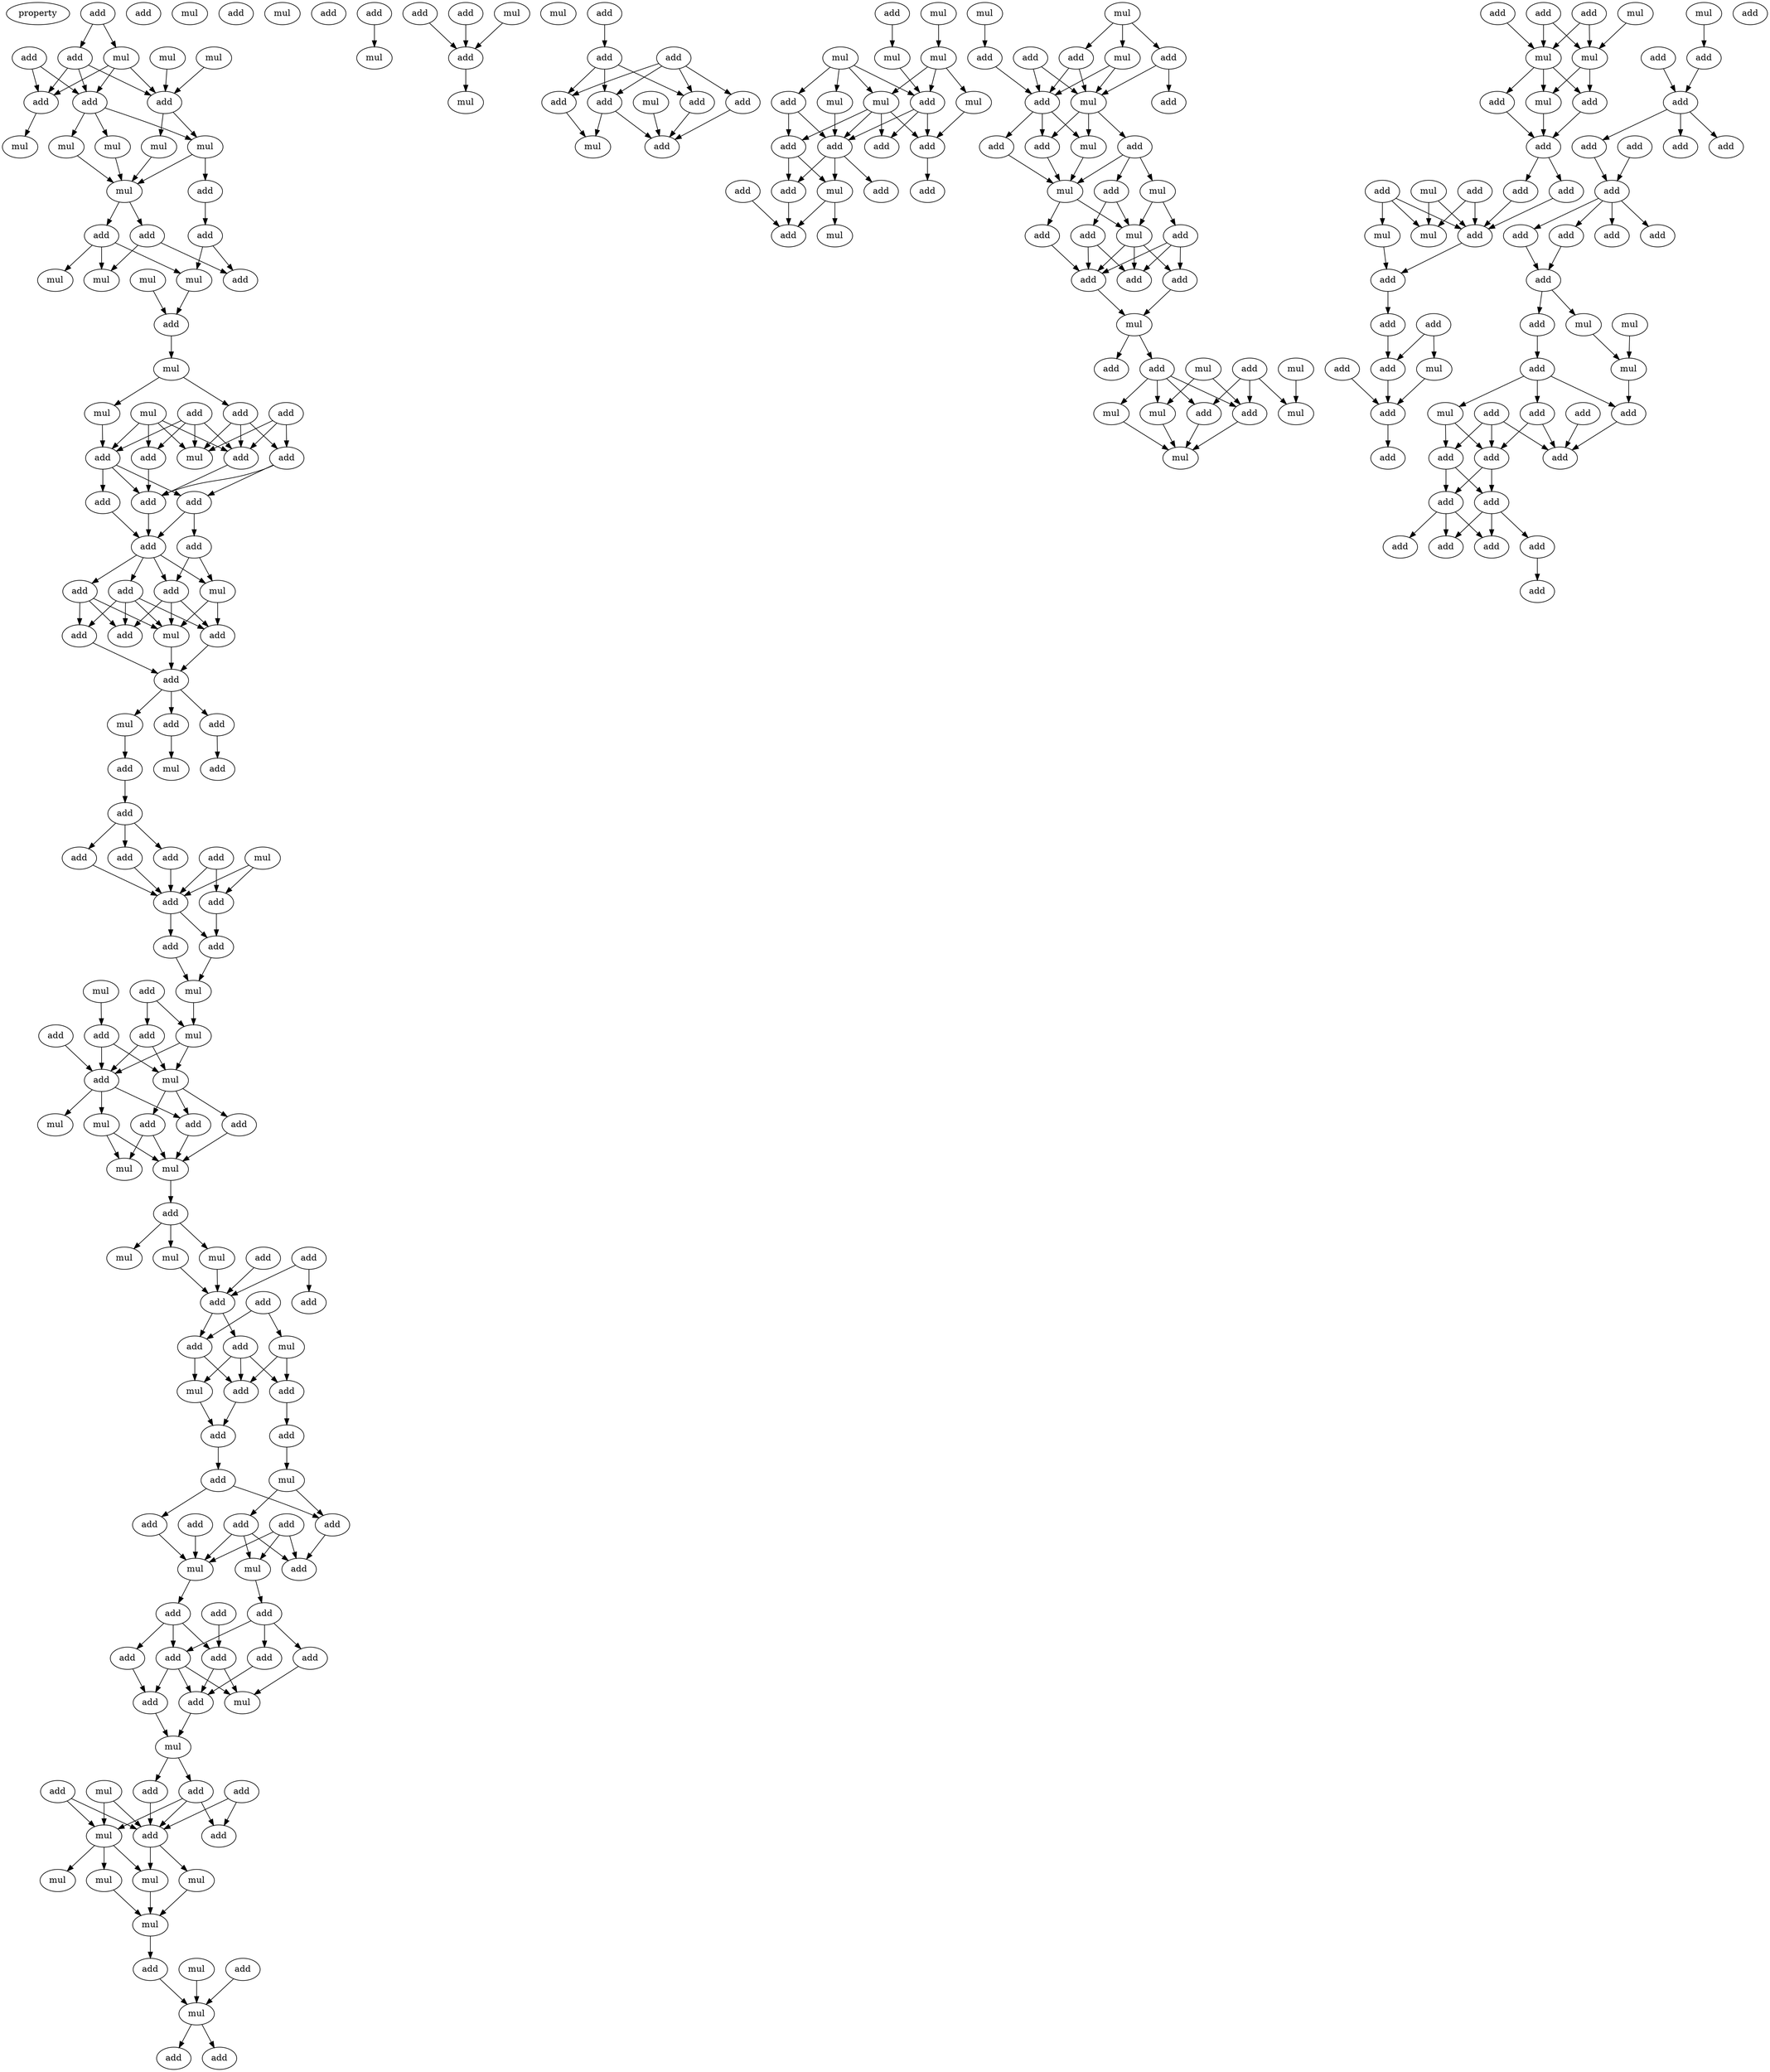digraph {
    node [fontcolor=black]
    property [mul=2,lf=1.8]
    0 [ label = add ];
    1 [ label = mul ];
    2 [ label = mul ];
    3 [ label = add ];
    4 [ label = mul ];
    5 [ label = add ];
    6 [ label = add ];
    7 [ label = add ];
    8 [ label = add ];
    9 [ label = mul ];
    10 [ label = mul ];
    11 [ label = mul ];
    12 [ label = mul ];
    13 [ label = mul ];
    14 [ label = add ];
    15 [ label = mul ];
    16 [ label = add ];
    17 [ label = add ];
    18 [ label = add ];
    19 [ label = mul ];
    20 [ label = add ];
    21 [ label = mul ];
    22 [ label = mul ];
    23 [ label = mul ];
    24 [ label = add ];
    25 [ label = mul ];
    26 [ label = add ];
    27 [ label = mul ];
    28 [ label = add ];
    29 [ label = mul ];
    30 [ label = add ];
    31 [ label = add ];
    32 [ label = add ];
    33 [ label = mul ];
    34 [ label = add ];
    35 [ label = add ];
    36 [ label = add ];
    37 [ label = add ];
    38 [ label = add ];
    39 [ label = add ];
    40 [ label = add ];
    41 [ label = add ];
    42 [ label = add ];
    43 [ label = mul ];
    44 [ label = add ];
    45 [ label = add ];
    46 [ label = add ];
    47 [ label = add ];
    48 [ label = mul ];
    49 [ label = add ];
    50 [ label = add ];
    51 [ label = mul ];
    52 [ label = add ];
    53 [ label = add ];
    54 [ label = add ];
    55 [ label = mul ];
    56 [ label = add ];
    57 [ label = add ];
    58 [ label = add ];
    59 [ label = add ];
    60 [ label = add ];
    61 [ label = mul ];
    62 [ label = add ];
    63 [ label = mul ];
    64 [ label = add ];
    65 [ label = add ];
    66 [ label = add ];
    67 [ label = add ];
    68 [ label = add ];
    69 [ label = mul ];
    70 [ label = mul ];
    71 [ label = mul ];
    72 [ label = add ];
    73 [ label = add ];
    74 [ label = add ];
    75 [ label = add ];
    76 [ label = mul ];
    77 [ label = add ];
    78 [ label = add ];
    79 [ label = add ];
    80 [ label = mul ];
    81 [ label = mul ];
    82 [ label = mul ];
    83 [ label = mul ];
    84 [ label = add ];
    85 [ label = mul ];
    86 [ label = mul ];
    87 [ label = add ];
    88 [ label = mul ];
    89 [ label = add ];
    90 [ label = add ];
    91 [ label = add ];
    92 [ label = add ];
    93 [ label = add ];
    94 [ label = mul ];
    95 [ label = add ];
    96 [ label = add ];
    97 [ label = add ];
    98 [ label = mul ];
    99 [ label = add ];
    100 [ label = add ];
    101 [ label = add ];
    102 [ label = mul ];
    103 [ label = add ];
    104 [ label = add ];
    105 [ label = add ];
    106 [ label = add ];
    107 [ label = add ];
    108 [ label = add ];
    109 [ label = mul ];
    110 [ label = add ];
    111 [ label = mul ];
    112 [ label = add ];
    113 [ label = add ];
    114 [ label = add ];
    115 [ label = add ];
    116 [ label = add ];
    117 [ label = add ];
    118 [ label = add ];
    119 [ label = add ];
    120 [ label = add ];
    121 [ label = add ];
    122 [ label = mul ];
    123 [ label = mul ];
    124 [ label = mul ];
    125 [ label = add ];
    126 [ label = add ];
    127 [ label = add ];
    128 [ label = add ];
    129 [ label = add ];
    130 [ label = mul ];
    131 [ label = add ];
    132 [ label = mul ];
    133 [ label = mul ];
    134 [ label = mul ];
    135 [ label = mul ];
    136 [ label = mul ];
    137 [ label = mul ];
    138 [ label = add ];
    139 [ label = add ];
    140 [ label = mul ];
    141 [ label = mul ];
    142 [ label = add ];
    143 [ label = add ];
    144 [ label = add ];
    145 [ label = add ];
    146 [ label = mul ];
    147 [ label = add ];
    148 [ label = add ];
    149 [ label = mul ];
    150 [ label = mul ];
    151 [ label = add ];
    152 [ label = mul ];
    153 [ label = add ];
    154 [ label = add ];
    155 [ label = add ];
    156 [ label = add ];
    157 [ label = add ];
    158 [ label = mul ];
    159 [ label = add ];
    160 [ label = add ];
    161 [ label = add ];
    162 [ label = mul ];
    163 [ label = mul ];
    164 [ label = add ];
    165 [ label = mul ];
    166 [ label = mul ];
    167 [ label = mul ];
    168 [ label = add ];
    169 [ label = add ];
    170 [ label = mul ];
    171 [ label = mul ];
    172 [ label = mul ];
    173 [ label = add ];
    174 [ label = add ];
    175 [ label = add ];
    176 [ label = add ];
    177 [ label = mul ];
    178 [ label = add ];
    179 [ label = add ];
    180 [ label = add ];
    181 [ label = add ];
    182 [ label = add ];
    183 [ label = mul ];
    184 [ label = mul ];
    185 [ label = mul ];
    186 [ label = add ];
    187 [ label = add ];
    188 [ label = add ];
    189 [ label = add ];
    190 [ label = mul ];
    191 [ label = add ];
    192 [ label = add ];
    193 [ label = mul ];
    194 [ label = add ];
    195 [ label = add ];
    196 [ label = add ];
    197 [ label = mul ];
    198 [ label = mul ];
    199 [ label = add ];
    200 [ label = mul ];
    201 [ label = mul ];
    202 [ label = add ];
    203 [ label = add ];
    204 [ label = add ];
    205 [ label = add ];
    206 [ label = add ];
    207 [ label = add ];
    208 [ label = mul ];
    209 [ label = add ];
    210 [ label = mul ];
    211 [ label = add ];
    212 [ label = add ];
    213 [ label = mul ];
    214 [ label = mul ];
    215 [ label = add ];
    216 [ label = mul ];
    217 [ label = mul ];
    218 [ label = add ];
    219 [ label = mul ];
    220 [ label = add ];
    221 [ label = mul ];
    222 [ label = add ];
    223 [ label = add ];
    224 [ label = mul ];
    225 [ label = mul ];
    226 [ label = add ];
    227 [ label = mul ];
    228 [ label = add ];
    229 [ label = add ];
    230 [ label = add ];
    231 [ label = mul ];
    232 [ label = add ];
    233 [ label = add ];
    234 [ label = add ];
    235 [ label = mul ];
    236 [ label = add ];
    237 [ label = mul ];
    238 [ label = add ];
    239 [ label = add ];
    240 [ label = add ];
    241 [ label = add ];
    242 [ label = add ];
    243 [ label = mul ];
    244 [ label = add ];
    245 [ label = mul ];
    246 [ label = add ];
    247 [ label = add ];
    248 [ label = add ];
    249 [ label = add ];
    250 [ label = add ];
    251 [ label = add ];
    252 [ label = add ];
    253 [ label = add ];
    254 [ label = add ];
    255 [ label = add ];
    256 [ label = add ];
    257 [ label = add ];
    258 [ label = add ];
    259 [ label = add ];
    260 [ label = add ];
    261 [ label = mul ];
    262 [ label = add ];
    263 [ label = mul ];
    264 [ label = mul ];
    265 [ label = add ];
    266 [ label = add ];
    267 [ label = add ];
    268 [ label = add ];
    269 [ label = mul ];
    270 [ label = add ];
    271 [ label = add ];
    272 [ label = add ];
    273 [ label = add ];
    274 [ label = add ];
    275 [ label = add ];
    276 [ label = add ];
    277 [ label = add ];
    278 [ label = add ];
    279 [ label = add ];
    280 [ label = add ];
    0 -> 3 [ name = 0 ];
    0 -> 4 [ name = 1 ];
    1 -> 8 [ name = 2 ];
    2 -> 8 [ name = 3 ];
    3 -> 6 [ name = 4 ];
    3 -> 7 [ name = 5 ];
    3 -> 8 [ name = 6 ];
    4 -> 6 [ name = 7 ];
    4 -> 7 [ name = 8 ];
    4 -> 8 [ name = 9 ];
    5 -> 6 [ name = 10 ];
    5 -> 7 [ name = 11 ];
    6 -> 10 [ name = 12 ];
    7 -> 9 [ name = 13 ];
    7 -> 12 [ name = 14 ];
    7 -> 13 [ name = 15 ];
    8 -> 11 [ name = 16 ];
    8 -> 13 [ name = 17 ];
    9 -> 15 [ name = 18 ];
    11 -> 15 [ name = 19 ];
    12 -> 15 [ name = 20 ];
    13 -> 14 [ name = 21 ];
    13 -> 15 [ name = 22 ];
    14 -> 16 [ name = 23 ];
    15 -> 17 [ name = 24 ];
    15 -> 18 [ name = 25 ];
    16 -> 20 [ name = 26 ];
    16 -> 21 [ name = 27 ];
    17 -> 20 [ name = 28 ];
    17 -> 23 [ name = 29 ];
    18 -> 19 [ name = 30 ];
    18 -> 21 [ name = 31 ];
    18 -> 23 [ name = 32 ];
    21 -> 24 [ name = 33 ];
    22 -> 24 [ name = 34 ];
    24 -> 25 [ name = 35 ];
    25 -> 29 [ name = 36 ];
    25 -> 30 [ name = 37 ];
    26 -> 31 [ name = 38 ];
    26 -> 32 [ name = 39 ];
    26 -> 33 [ name = 40 ];
    27 -> 32 [ name = 41 ];
    27 -> 33 [ name = 42 ];
    27 -> 34 [ name = 43 ];
    27 -> 35 [ name = 44 ];
    28 -> 32 [ name = 45 ];
    28 -> 33 [ name = 46 ];
    28 -> 34 [ name = 47 ];
    28 -> 35 [ name = 48 ];
    29 -> 35 [ name = 49 ];
    30 -> 31 [ name = 50 ];
    30 -> 32 [ name = 51 ];
    30 -> 33 [ name = 52 ];
    31 -> 36 [ name = 53 ];
    31 -> 37 [ name = 54 ];
    32 -> 37 [ name = 55 ];
    34 -> 37 [ name = 56 ];
    35 -> 36 [ name = 57 ];
    35 -> 37 [ name = 58 ];
    35 -> 38 [ name = 59 ];
    36 -> 39 [ name = 60 ];
    36 -> 40 [ name = 61 ];
    37 -> 39 [ name = 62 ];
    38 -> 39 [ name = 63 ];
    39 -> 41 [ name = 64 ];
    39 -> 42 [ name = 65 ];
    39 -> 43 [ name = 66 ];
    39 -> 44 [ name = 67 ];
    40 -> 42 [ name = 68 ];
    40 -> 43 [ name = 69 ];
    41 -> 46 [ name = 70 ];
    41 -> 47 [ name = 71 ];
    41 -> 48 [ name = 72 ];
    42 -> 45 [ name = 73 ];
    42 -> 47 [ name = 74 ];
    42 -> 48 [ name = 75 ];
    43 -> 45 [ name = 76 ];
    43 -> 48 [ name = 77 ];
    44 -> 45 [ name = 78 ];
    44 -> 46 [ name = 79 ];
    44 -> 47 [ name = 80 ];
    44 -> 48 [ name = 81 ];
    45 -> 49 [ name = 82 ];
    46 -> 49 [ name = 83 ];
    48 -> 49 [ name = 84 ];
    49 -> 51 [ name = 85 ];
    49 -> 52 [ name = 86 ];
    49 -> 53 [ name = 87 ];
    51 -> 54 [ name = 88 ];
    52 -> 55 [ name = 89 ];
    53 -> 56 [ name = 90 ];
    54 -> 57 [ name = 91 ];
    57 -> 58 [ name = 92 ];
    57 -> 60 [ name = 93 ];
    57 -> 62 [ name = 94 ];
    58 -> 64 [ name = 95 ];
    59 -> 64 [ name = 96 ];
    59 -> 65 [ name = 97 ];
    60 -> 64 [ name = 98 ];
    61 -> 64 [ name = 99 ];
    61 -> 65 [ name = 100 ];
    62 -> 64 [ name = 101 ];
    64 -> 66 [ name = 102 ];
    64 -> 67 [ name = 103 ];
    65 -> 66 [ name = 104 ];
    66 -> 69 [ name = 105 ];
    67 -> 69 [ name = 106 ];
    68 -> 71 [ name = 107 ];
    68 -> 72 [ name = 108 ];
    69 -> 71 [ name = 109 ];
    70 -> 74 [ name = 110 ];
    71 -> 75 [ name = 111 ];
    71 -> 76 [ name = 112 ];
    72 -> 75 [ name = 113 ];
    72 -> 76 [ name = 114 ];
    73 -> 75 [ name = 115 ];
    74 -> 75 [ name = 116 ];
    74 -> 76 [ name = 117 ];
    75 -> 77 [ name = 118 ];
    75 -> 80 [ name = 119 ];
    75 -> 81 [ name = 120 ];
    76 -> 77 [ name = 121 ];
    76 -> 78 [ name = 122 ];
    76 -> 79 [ name = 123 ];
    77 -> 82 [ name = 124 ];
    78 -> 82 [ name = 125 ];
    78 -> 83 [ name = 126 ];
    79 -> 82 [ name = 127 ];
    80 -> 82 [ name = 128 ];
    80 -> 83 [ name = 129 ];
    82 -> 84 [ name = 130 ];
    84 -> 85 [ name = 131 ];
    84 -> 86 [ name = 132 ];
    84 -> 88 [ name = 133 ];
    86 -> 90 [ name = 134 ];
    87 -> 90 [ name = 135 ];
    87 -> 91 [ name = 136 ];
    88 -> 90 [ name = 137 ];
    89 -> 90 [ name = 138 ];
    90 -> 93 [ name = 139 ];
    90 -> 95 [ name = 140 ];
    92 -> 94 [ name = 141 ];
    92 -> 95 [ name = 142 ];
    93 -> 96 [ name = 143 ];
    93 -> 97 [ name = 144 ];
    93 -> 98 [ name = 145 ];
    94 -> 96 [ name = 146 ];
    94 -> 97 [ name = 147 ];
    95 -> 97 [ name = 148 ];
    95 -> 98 [ name = 149 ];
    96 -> 100 [ name = 150 ];
    97 -> 101 [ name = 151 ];
    98 -> 101 [ name = 152 ];
    100 -> 102 [ name = 153 ];
    101 -> 103 [ name = 154 ];
    102 -> 105 [ name = 155 ];
    102 -> 107 [ name = 156 ];
    103 -> 104 [ name = 157 ];
    103 -> 107 [ name = 158 ];
    104 -> 109 [ name = 159 ];
    105 -> 109 [ name = 160 ];
    105 -> 110 [ name = 161 ];
    105 -> 111 [ name = 162 ];
    106 -> 109 [ name = 163 ];
    106 -> 110 [ name = 164 ];
    106 -> 111 [ name = 165 ];
    107 -> 110 [ name = 166 ];
    108 -> 109 [ name = 167 ];
    109 -> 114 [ name = 168 ];
    111 -> 113 [ name = 169 ];
    112 -> 117 [ name = 170 ];
    113 -> 115 [ name = 171 ];
    113 -> 116 [ name = 172 ];
    113 -> 118 [ name = 173 ];
    114 -> 115 [ name = 174 ];
    114 -> 117 [ name = 175 ];
    114 -> 119 [ name = 176 ];
    115 -> 120 [ name = 177 ];
    115 -> 121 [ name = 178 ];
    115 -> 122 [ name = 179 ];
    116 -> 121 [ name = 180 ];
    117 -> 121 [ name = 181 ];
    117 -> 122 [ name = 182 ];
    118 -> 122 [ name = 183 ];
    119 -> 120 [ name = 184 ];
    120 -> 123 [ name = 185 ];
    121 -> 123 [ name = 186 ];
    123 -> 126 [ name = 187 ];
    123 -> 127 [ name = 188 ];
    124 -> 129 [ name = 189 ];
    124 -> 130 [ name = 190 ];
    125 -> 129 [ name = 191 ];
    125 -> 130 [ name = 192 ];
    126 -> 129 [ name = 193 ];
    126 -> 130 [ name = 194 ];
    126 -> 131 [ name = 195 ];
    127 -> 129 [ name = 196 ];
    128 -> 129 [ name = 197 ];
    128 -> 131 [ name = 198 ];
    129 -> 134 [ name = 199 ];
    129 -> 135 [ name = 200 ];
    130 -> 132 [ name = 201 ];
    130 -> 133 [ name = 202 ];
    130 -> 134 [ name = 203 ];
    133 -> 136 [ name = 204 ];
    134 -> 136 [ name = 205 ];
    135 -> 136 [ name = 206 ];
    136 -> 138 [ name = 207 ];
    137 -> 141 [ name = 208 ];
    138 -> 141 [ name = 209 ];
    139 -> 141 [ name = 210 ];
    141 -> 142 [ name = 211 ];
    141 -> 144 [ name = 212 ];
    145 -> 146 [ name = 213 ];
    147 -> 151 [ name = 214 ];
    148 -> 151 [ name = 215 ];
    149 -> 151 [ name = 216 ];
    151 -> 152 [ name = 217 ];
    153 -> 154 [ name = 218 ];
    154 -> 156 [ name = 219 ];
    154 -> 159 [ name = 220 ];
    154 -> 160 [ name = 221 ];
    155 -> 156 [ name = 222 ];
    155 -> 157 [ name = 223 ];
    155 -> 159 [ name = 224 ];
    155 -> 160 [ name = 225 ];
    156 -> 161 [ name = 226 ];
    156 -> 162 [ name = 227 ];
    157 -> 161 [ name = 228 ];
    158 -> 161 [ name = 229 ];
    159 -> 162 [ name = 230 ];
    160 -> 161 [ name = 231 ];
    163 -> 166 [ name = 232 ];
    164 -> 167 [ name = 233 ];
    165 -> 168 [ name = 234 ];
    165 -> 169 [ name = 235 ];
    165 -> 171 [ name = 236 ];
    165 -> 172 [ name = 237 ];
    166 -> 168 [ name = 238 ];
    166 -> 170 [ name = 239 ];
    166 -> 172 [ name = 240 ];
    167 -> 168 [ name = 241 ];
    168 -> 173 [ name = 242 ];
    168 -> 174 [ name = 243 ];
    168 -> 176 [ name = 244 ];
    169 -> 173 [ name = 245 ];
    169 -> 175 [ name = 246 ];
    170 -> 174 [ name = 247 ];
    171 -> 173 [ name = 248 ];
    172 -> 173 [ name = 249 ];
    172 -> 174 [ name = 250 ];
    172 -> 175 [ name = 251 ];
    172 -> 176 [ name = 252 ];
    173 -> 177 [ name = 253 ];
    173 -> 180 [ name = 254 ];
    173 -> 181 [ name = 255 ];
    174 -> 178 [ name = 256 ];
    175 -> 177 [ name = 257 ];
    175 -> 181 [ name = 258 ];
    177 -> 182 [ name = 259 ];
    177 -> 183 [ name = 260 ];
    179 -> 182 [ name = 261 ];
    181 -> 182 [ name = 262 ];
    184 -> 188 [ name = 263 ];
    185 -> 187 [ name = 264 ];
    185 -> 189 [ name = 265 ];
    185 -> 190 [ name = 266 ];
    186 -> 192 [ name = 267 ];
    186 -> 193 [ name = 268 ];
    187 -> 191 [ name = 269 ];
    187 -> 193 [ name = 270 ];
    188 -> 192 [ name = 271 ];
    189 -> 192 [ name = 272 ];
    189 -> 193 [ name = 273 ];
    190 -> 192 [ name = 274 ];
    190 -> 193 [ name = 275 ];
    192 -> 195 [ name = 276 ];
    192 -> 196 [ name = 277 ];
    192 -> 197 [ name = 278 ];
    193 -> 194 [ name = 279 ];
    193 -> 196 [ name = 280 ];
    193 -> 197 [ name = 281 ];
    194 -> 198 [ name = 282 ];
    194 -> 199 [ name = 283 ];
    194 -> 200 [ name = 284 ];
    195 -> 198 [ name = 285 ];
    196 -> 198 [ name = 286 ];
    197 -> 198 [ name = 287 ];
    198 -> 201 [ name = 288 ];
    198 -> 203 [ name = 289 ];
    199 -> 201 [ name = 290 ];
    199 -> 202 [ name = 291 ];
    200 -> 201 [ name = 292 ];
    200 -> 204 [ name = 293 ];
    201 -> 205 [ name = 294 ];
    201 -> 206 [ name = 295 ];
    201 -> 207 [ name = 296 ];
    202 -> 205 [ name = 297 ];
    202 -> 206 [ name = 298 ];
    203 -> 206 [ name = 299 ];
    204 -> 205 [ name = 300 ];
    204 -> 206 [ name = 301 ];
    204 -> 207 [ name = 302 ];
    206 -> 208 [ name = 303 ];
    207 -> 208 [ name = 304 ];
    208 -> 209 [ name = 305 ];
    208 -> 212 [ name = 306 ];
    210 -> 214 [ name = 307 ];
    211 -> 214 [ name = 308 ];
    211 -> 215 [ name = 309 ];
    211 -> 218 [ name = 310 ];
    212 -> 215 [ name = 311 ];
    212 -> 216 [ name = 312 ];
    212 -> 217 [ name = 313 ];
    212 -> 218 [ name = 314 ];
    213 -> 217 [ name = 315 ];
    213 -> 218 [ name = 316 ];
    215 -> 219 [ name = 317 ];
    216 -> 219 [ name = 318 ];
    217 -> 219 [ name = 319 ];
    218 -> 219 [ name = 320 ];
    220 -> 224 [ name = 321 ];
    220 -> 225 [ name = 322 ];
    221 -> 225 [ name = 323 ];
    222 -> 224 [ name = 324 ];
    222 -> 225 [ name = 325 ];
    223 -> 224 [ name = 326 ];
    224 -> 226 [ name = 327 ];
    224 -> 227 [ name = 328 ];
    224 -> 228 [ name = 329 ];
    225 -> 226 [ name = 330 ];
    225 -> 227 [ name = 331 ];
    226 -> 229 [ name = 332 ];
    227 -> 229 [ name = 333 ];
    228 -> 229 [ name = 334 ];
    229 -> 230 [ name = 335 ];
    229 -> 233 [ name = 336 ];
    230 -> 236 [ name = 337 ];
    231 -> 235 [ name = 338 ];
    231 -> 236 [ name = 339 ];
    232 -> 235 [ name = 340 ];
    232 -> 236 [ name = 341 ];
    232 -> 237 [ name = 342 ];
    233 -> 236 [ name = 343 ];
    234 -> 235 [ name = 344 ];
    234 -> 236 [ name = 345 ];
    236 -> 238 [ name = 346 ];
    237 -> 238 [ name = 347 ];
    238 -> 240 [ name = 348 ];
    239 -> 242 [ name = 349 ];
    239 -> 243 [ name = 350 ];
    240 -> 242 [ name = 351 ];
    241 -> 244 [ name = 352 ];
    242 -> 244 [ name = 353 ];
    243 -> 244 [ name = 354 ];
    244 -> 246 [ name = 355 ];
    245 -> 249 [ name = 356 ];
    248 -> 250 [ name = 357 ];
    249 -> 250 [ name = 358 ];
    250 -> 251 [ name = 359 ];
    250 -> 252 [ name = 360 ];
    250 -> 254 [ name = 361 ];
    251 -> 255 [ name = 362 ];
    253 -> 255 [ name = 363 ];
    255 -> 256 [ name = 364 ];
    255 -> 257 [ name = 365 ];
    255 -> 258 [ name = 366 ];
    255 -> 259 [ name = 367 ];
    256 -> 260 [ name = 368 ];
    259 -> 260 [ name = 369 ];
    260 -> 261 [ name = 370 ];
    260 -> 262 [ name = 371 ];
    261 -> 264 [ name = 372 ];
    262 -> 265 [ name = 373 ];
    263 -> 264 [ name = 374 ];
    264 -> 266 [ name = 375 ];
    265 -> 266 [ name = 376 ];
    265 -> 268 [ name = 377 ];
    265 -> 269 [ name = 378 ];
    266 -> 273 [ name = 379 ];
    267 -> 271 [ name = 380 ];
    267 -> 272 [ name = 381 ];
    267 -> 273 [ name = 382 ];
    268 -> 272 [ name = 383 ];
    268 -> 273 [ name = 384 ];
    269 -> 271 [ name = 385 ];
    269 -> 272 [ name = 386 ];
    270 -> 273 [ name = 387 ];
    271 -> 274 [ name = 388 ];
    271 -> 275 [ name = 389 ];
    272 -> 274 [ name = 390 ];
    272 -> 275 [ name = 391 ];
    274 -> 276 [ name = 392 ];
    274 -> 278 [ name = 393 ];
    274 -> 279 [ name = 394 ];
    275 -> 276 [ name = 395 ];
    275 -> 277 [ name = 396 ];
    275 -> 278 [ name = 397 ];
    279 -> 280 [ name = 398 ];
}
